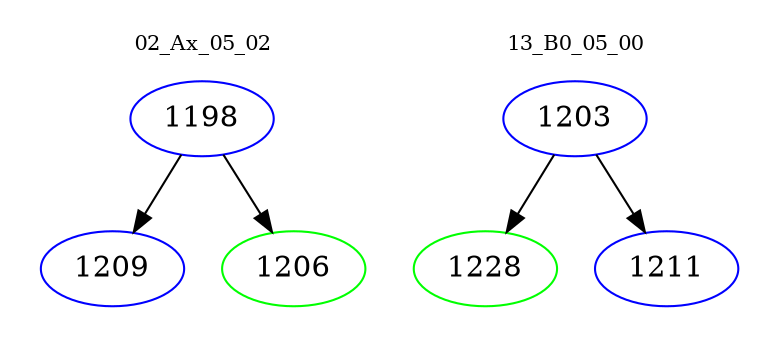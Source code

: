 digraph{
subgraph cluster_0 {
color = white
label = "02_Ax_05_02";
fontsize=10;
T0_1198 [label="1198", color="blue"]
T0_1198 -> T0_1209 [color="black"]
T0_1209 [label="1209", color="blue"]
T0_1198 -> T0_1206 [color="black"]
T0_1206 [label="1206", color="green"]
}
subgraph cluster_1 {
color = white
label = "13_B0_05_00";
fontsize=10;
T1_1203 [label="1203", color="blue"]
T1_1203 -> T1_1228 [color="black"]
T1_1228 [label="1228", color="green"]
T1_1203 -> T1_1211 [color="black"]
T1_1211 [label="1211", color="blue"]
}
}
